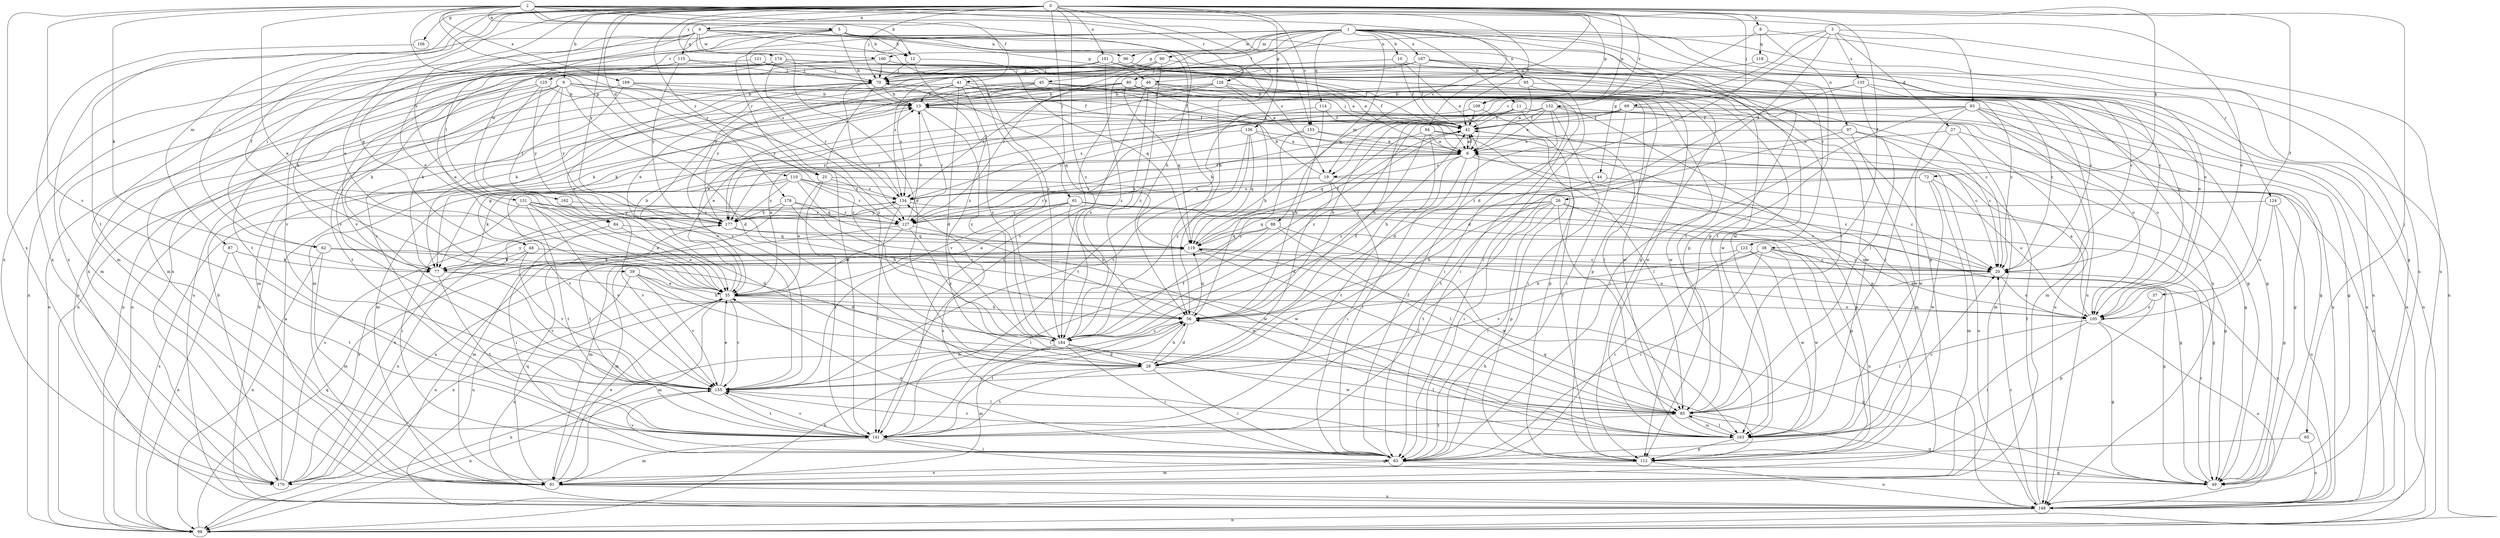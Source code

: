 strict digraph  {
0;
1;
2;
3;
4;
5;
6;
8;
9;
10;
11;
12;
13;
19;
20;
25;
26;
27;
28;
35;
37;
38;
39;
41;
42;
44;
45;
46;
48;
49;
56;
61;
62;
63;
65;
69;
70;
72;
77;
80;
83;
84;
85;
87;
88;
90;
91;
94;
95;
96;
97;
98;
101;
105;
106;
109;
110;
112;
114;
115;
118;
119;
121;
123;
124;
125;
126;
127;
131;
132;
133;
134;
136;
141;
148;
153;
155;
160;
162;
163;
167;
169;
170;
174;
177;
178;
184;
0 -> 4  [label=a];
0 -> 8  [label=b];
0 -> 9  [label=b];
0 -> 25  [label=d];
0 -> 35  [label=e];
0 -> 37  [label=f];
0 -> 38  [label=f];
0 -> 39  [label=f];
0 -> 56  [label=h];
0 -> 61  [label=i];
0 -> 62  [label=i];
0 -> 65  [label=j];
0 -> 69  [label=j];
0 -> 70  [label=j];
0 -> 72  [label=k];
0 -> 87  [label=m];
0 -> 94  [label=n];
0 -> 101  [label=o];
0 -> 106  [label=p];
0 -> 109  [label=p];
0 -> 131  [label=s];
0 -> 132  [label=s];
0 -> 136  [label=t];
0 -> 141  [label=t];
0 -> 153  [label=v];
0 -> 174  [label=y];
0 -> 177  [label=y];
0 -> 178  [label=z];
0 -> 184  [label=z];
1 -> 10  [label=b];
1 -> 11  [label=b];
1 -> 44  [label=g];
1 -> 45  [label=g];
1 -> 46  [label=g];
1 -> 80  [label=l];
1 -> 88  [label=m];
1 -> 90  [label=m];
1 -> 91  [label=m];
1 -> 95  [label=n];
1 -> 105  [label=o];
1 -> 114  [label=q];
1 -> 123  [label=r];
1 -> 124  [label=r];
1 -> 125  [label=r];
1 -> 141  [label=t];
1 -> 148  [label=u];
1 -> 160  [label=w];
1 -> 167  [label=x];
1 -> 25  [label=r];
2 -> 5  [label=a];
2 -> 12  [label=b];
2 -> 19  [label=c];
2 -> 35  [label=e];
2 -> 41  [label=f];
2 -> 42  [label=f];
2 -> 56  [label=h];
2 -> 77  [label=k];
2 -> 105  [label=o];
2 -> 109  [label=p];
2 -> 110  [label=p];
2 -> 112  [label=p];
2 -> 126  [label=r];
2 -> 127  [label=r];
2 -> 153  [label=v];
2 -> 155  [label=v];
2 -> 169  [label=x];
2 -> 170  [label=x];
3 -> 19  [label=c];
3 -> 26  [label=d];
3 -> 27  [label=d];
3 -> 28  [label=d];
3 -> 83  [label=l];
3 -> 96  [label=n];
3 -> 133  [label=s];
3 -> 148  [label=u];
4 -> 12  [label=b];
4 -> 28  [label=d];
4 -> 46  [label=g];
4 -> 48  [label=g];
4 -> 84  [label=l];
4 -> 115  [label=q];
4 -> 160  [label=w];
4 -> 162  [label=w];
4 -> 163  [label=w];
4 -> 170  [label=x];
4 -> 184  [label=z];
5 -> 12  [label=b];
5 -> 13  [label=b];
5 -> 19  [label=c];
5 -> 35  [label=e];
5 -> 56  [label=h];
5 -> 62  [label=i];
5 -> 96  [label=n];
5 -> 112  [label=p];
5 -> 134  [label=s];
5 -> 170  [label=x];
6 -> 19  [label=c];
6 -> 42  [label=f];
6 -> 48  [label=g];
6 -> 63  [label=i];
6 -> 112  [label=p];
6 -> 127  [label=r];
6 -> 141  [label=t];
6 -> 148  [label=u];
8 -> 49  [label=g];
8 -> 97  [label=n];
8 -> 118  [label=q];
8 -> 119  [label=q];
9 -> 13  [label=b];
9 -> 28  [label=d];
9 -> 49  [label=g];
9 -> 77  [label=k];
9 -> 84  [label=l];
9 -> 141  [label=t];
9 -> 148  [label=u];
9 -> 177  [label=y];
9 -> 184  [label=z];
10 -> 6  [label=a];
10 -> 20  [label=c];
10 -> 42  [label=f];
10 -> 70  [label=j];
10 -> 134  [label=s];
11 -> 42  [label=f];
11 -> 56  [label=h];
11 -> 85  [label=l];
11 -> 148  [label=u];
11 -> 177  [label=y];
12 -> 70  [label=j];
12 -> 119  [label=q];
12 -> 184  [label=z];
13 -> 42  [label=f];
13 -> 127  [label=r];
13 -> 184  [label=z];
19 -> 13  [label=b];
19 -> 20  [label=c];
19 -> 28  [label=d];
19 -> 63  [label=i];
19 -> 127  [label=r];
19 -> 134  [label=s];
20 -> 35  [label=e];
20 -> 105  [label=o];
25 -> 35  [label=e];
25 -> 112  [label=p];
25 -> 134  [label=s];
25 -> 141  [label=t];
26 -> 56  [label=h];
26 -> 63  [label=i];
26 -> 85  [label=l];
26 -> 105  [label=o];
26 -> 112  [label=p];
26 -> 119  [label=q];
26 -> 127  [label=r];
26 -> 141  [label=t];
27 -> 6  [label=a];
27 -> 49  [label=g];
27 -> 91  [label=m];
27 -> 163  [label=w];
28 -> 56  [label=h];
28 -> 63  [label=i];
28 -> 85  [label=l];
28 -> 141  [label=t];
28 -> 155  [label=v];
35 -> 13  [label=b];
35 -> 56  [label=h];
35 -> 91  [label=m];
35 -> 105  [label=o];
35 -> 148  [label=u];
35 -> 155  [label=v];
35 -> 170  [label=x];
37 -> 105  [label=o];
37 -> 112  [label=p];
38 -> 20  [label=c];
38 -> 56  [label=h];
38 -> 63  [label=i];
38 -> 148  [label=u];
38 -> 155  [label=v];
38 -> 163  [label=w];
39 -> 35  [label=e];
39 -> 56  [label=h];
39 -> 85  [label=l];
39 -> 148  [label=u];
39 -> 155  [label=v];
41 -> 13  [label=b];
41 -> 20  [label=c];
41 -> 28  [label=d];
41 -> 42  [label=f];
41 -> 91  [label=m];
41 -> 177  [label=y];
41 -> 184  [label=z];
42 -> 6  [label=a];
42 -> 70  [label=j];
44 -> 49  [label=g];
44 -> 63  [label=i];
44 -> 134  [label=s];
45 -> 13  [label=b];
45 -> 20  [label=c];
45 -> 56  [label=h];
45 -> 63  [label=i];
45 -> 134  [label=s];
45 -> 155  [label=v];
45 -> 177  [label=y];
46 -> 13  [label=b];
46 -> 49  [label=g];
46 -> 98  [label=n];
46 -> 112  [label=p];
46 -> 141  [label=t];
46 -> 163  [label=w];
46 -> 184  [label=z];
48 -> 49  [label=g];
48 -> 77  [label=k];
48 -> 155  [label=v];
48 -> 170  [label=x];
49 -> 20  [label=c];
56 -> 28  [label=d];
56 -> 49  [label=g];
56 -> 119  [label=q];
56 -> 141  [label=t];
56 -> 184  [label=z];
61 -> 20  [label=c];
61 -> 35  [label=e];
61 -> 49  [label=g];
61 -> 56  [label=h];
61 -> 170  [label=x];
61 -> 177  [label=y];
62 -> 20  [label=c];
62 -> 28  [label=d];
62 -> 91  [label=m];
62 -> 98  [label=n];
63 -> 35  [label=e];
63 -> 42  [label=f];
63 -> 49  [label=g];
63 -> 155  [label=v];
63 -> 170  [label=x];
65 -> 63  [label=i];
65 -> 148  [label=u];
69 -> 42  [label=f];
69 -> 49  [label=g];
69 -> 63  [label=i];
69 -> 134  [label=s];
69 -> 148  [label=u];
69 -> 184  [label=z];
70 -> 13  [label=b];
70 -> 20  [label=c];
70 -> 35  [label=e];
70 -> 77  [label=k];
70 -> 98  [label=n];
70 -> 119  [label=q];
70 -> 141  [label=t];
70 -> 163  [label=w];
72 -> 91  [label=m];
72 -> 105  [label=o];
72 -> 127  [label=r];
72 -> 134  [label=s];
72 -> 163  [label=w];
77 -> 85  [label=l];
77 -> 141  [label=t];
77 -> 155  [label=v];
77 -> 177  [label=y];
80 -> 6  [label=a];
80 -> 13  [label=b];
80 -> 63  [label=i];
80 -> 77  [label=k];
80 -> 91  [label=m];
80 -> 119  [label=q];
80 -> 134  [label=s];
80 -> 148  [label=u];
83 -> 42  [label=f];
83 -> 49  [label=g];
83 -> 63  [label=i];
83 -> 85  [label=l];
83 -> 91  [label=m];
83 -> 105  [label=o];
83 -> 148  [label=u];
83 -> 177  [label=y];
84 -> 35  [label=e];
84 -> 63  [label=i];
84 -> 119  [label=q];
85 -> 49  [label=g];
85 -> 56  [label=h];
85 -> 141  [label=t];
85 -> 163  [label=w];
87 -> 77  [label=k];
87 -> 98  [label=n];
87 -> 141  [label=t];
88 -> 85  [label=l];
88 -> 91  [label=m];
88 -> 119  [label=q];
88 -> 163  [label=w];
88 -> 170  [label=x];
90 -> 35  [label=e];
90 -> 70  [label=j];
90 -> 112  [label=p];
90 -> 127  [label=r];
90 -> 184  [label=z];
91 -> 35  [label=e];
91 -> 119  [label=q];
91 -> 148  [label=u];
94 -> 6  [label=a];
94 -> 56  [label=h];
94 -> 85  [label=l];
94 -> 91  [label=m];
94 -> 119  [label=q];
94 -> 184  [label=z];
95 -> 6  [label=a];
95 -> 13  [label=b];
95 -> 35  [label=e];
95 -> 98  [label=n];
95 -> 163  [label=w];
96 -> 6  [label=a];
96 -> 70  [label=j];
96 -> 85  [label=l];
96 -> 155  [label=v];
97 -> 6  [label=a];
97 -> 20  [label=c];
97 -> 98  [label=n];
97 -> 141  [label=t];
97 -> 163  [label=w];
98 -> 56  [label=h];
98 -> 119  [label=q];
98 -> 134  [label=s];
101 -> 42  [label=f];
101 -> 70  [label=j];
101 -> 105  [label=o];
101 -> 112  [label=p];
101 -> 141  [label=t];
101 -> 155  [label=v];
101 -> 184  [label=z];
105 -> 6  [label=a];
105 -> 49  [label=g];
105 -> 63  [label=i];
105 -> 85  [label=l];
105 -> 148  [label=u];
106 -> 170  [label=x];
109 -> 35  [label=e];
109 -> 42  [label=f];
109 -> 112  [label=p];
110 -> 20  [label=c];
110 -> 77  [label=k];
110 -> 119  [label=q];
110 -> 127  [label=r];
110 -> 134  [label=s];
110 -> 155  [label=v];
110 -> 177  [label=y];
112 -> 42  [label=f];
112 -> 91  [label=m];
112 -> 119  [label=q];
112 -> 134  [label=s];
112 -> 148  [label=u];
114 -> 42  [label=f];
114 -> 56  [label=h];
114 -> 141  [label=t];
115 -> 6  [label=a];
115 -> 70  [label=j];
115 -> 77  [label=k];
115 -> 177  [label=y];
118 -> 70  [label=j];
118 -> 98  [label=n];
119 -> 20  [label=c];
119 -> 42  [label=f];
119 -> 77  [label=k];
119 -> 85  [label=l];
119 -> 98  [label=n];
119 -> 105  [label=o];
121 -> 70  [label=j];
121 -> 91  [label=m];
121 -> 184  [label=z];
123 -> 20  [label=c];
123 -> 63  [label=i];
123 -> 91  [label=m];
123 -> 163  [label=w];
124 -> 49  [label=g];
124 -> 105  [label=o];
124 -> 148  [label=u];
124 -> 177  [label=y];
125 -> 13  [label=b];
125 -> 77  [label=k];
125 -> 98  [label=n];
125 -> 155  [label=v];
125 -> 177  [label=y];
126 -> 6  [label=a];
126 -> 13  [label=b];
126 -> 42  [label=f];
126 -> 77  [label=k];
126 -> 148  [label=u];
126 -> 163  [label=w];
127 -> 13  [label=b];
127 -> 35  [label=e];
127 -> 91  [label=m];
127 -> 163  [label=w];
127 -> 184  [label=z];
131 -> 28  [label=d];
131 -> 35  [label=e];
131 -> 63  [label=i];
131 -> 127  [label=r];
131 -> 141  [label=t];
131 -> 155  [label=v];
131 -> 163  [label=w];
131 -> 177  [label=y];
132 -> 6  [label=a];
132 -> 28  [label=d];
132 -> 42  [label=f];
132 -> 56  [label=h];
132 -> 63  [label=i];
132 -> 105  [label=o];
132 -> 112  [label=p];
132 -> 127  [label=r];
132 -> 155  [label=v];
133 -> 13  [label=b];
133 -> 28  [label=d];
133 -> 85  [label=l];
133 -> 98  [label=n];
133 -> 148  [label=u];
134 -> 42  [label=f];
134 -> 49  [label=g];
134 -> 70  [label=j];
134 -> 141  [label=t];
134 -> 177  [label=y];
136 -> 6  [label=a];
136 -> 20  [label=c];
136 -> 35  [label=e];
136 -> 119  [label=q];
136 -> 155  [label=v];
136 -> 184  [label=z];
141 -> 42  [label=f];
141 -> 49  [label=g];
141 -> 63  [label=i];
141 -> 91  [label=m];
141 -> 155  [label=v];
148 -> 13  [label=b];
148 -> 20  [label=c];
148 -> 42  [label=f];
148 -> 98  [label=n];
153 -> 6  [label=a];
153 -> 49  [label=g];
153 -> 91  [label=m];
153 -> 184  [label=z];
155 -> 35  [label=e];
155 -> 56  [label=h];
155 -> 85  [label=l];
155 -> 98  [label=n];
155 -> 141  [label=t];
160 -> 70  [label=j];
160 -> 91  [label=m];
160 -> 148  [label=u];
160 -> 163  [label=w];
160 -> 170  [label=x];
162 -> 127  [label=r];
162 -> 155  [label=v];
163 -> 20  [label=c];
163 -> 85  [label=l];
163 -> 112  [label=p];
163 -> 155  [label=v];
167 -> 20  [label=c];
167 -> 42  [label=f];
167 -> 63  [label=i];
167 -> 70  [label=j];
167 -> 85  [label=l];
167 -> 170  [label=x];
167 -> 177  [label=y];
169 -> 13  [label=b];
169 -> 42  [label=f];
169 -> 98  [label=n];
169 -> 155  [label=v];
169 -> 184  [label=z];
170 -> 6  [label=a];
170 -> 13  [label=b];
170 -> 134  [label=s];
174 -> 20  [label=c];
174 -> 35  [label=e];
174 -> 70  [label=j];
174 -> 85  [label=l];
174 -> 98  [label=n];
174 -> 105  [label=o];
174 -> 127  [label=r];
174 -> 155  [label=v];
177 -> 119  [label=q];
177 -> 148  [label=u];
177 -> 170  [label=x];
178 -> 56  [label=h];
178 -> 127  [label=r];
178 -> 141  [label=t];
178 -> 163  [label=w];
178 -> 177  [label=y];
184 -> 28  [label=d];
184 -> 42  [label=f];
184 -> 63  [label=i];
184 -> 91  [label=m];
184 -> 98  [label=n];
184 -> 163  [label=w];
}
